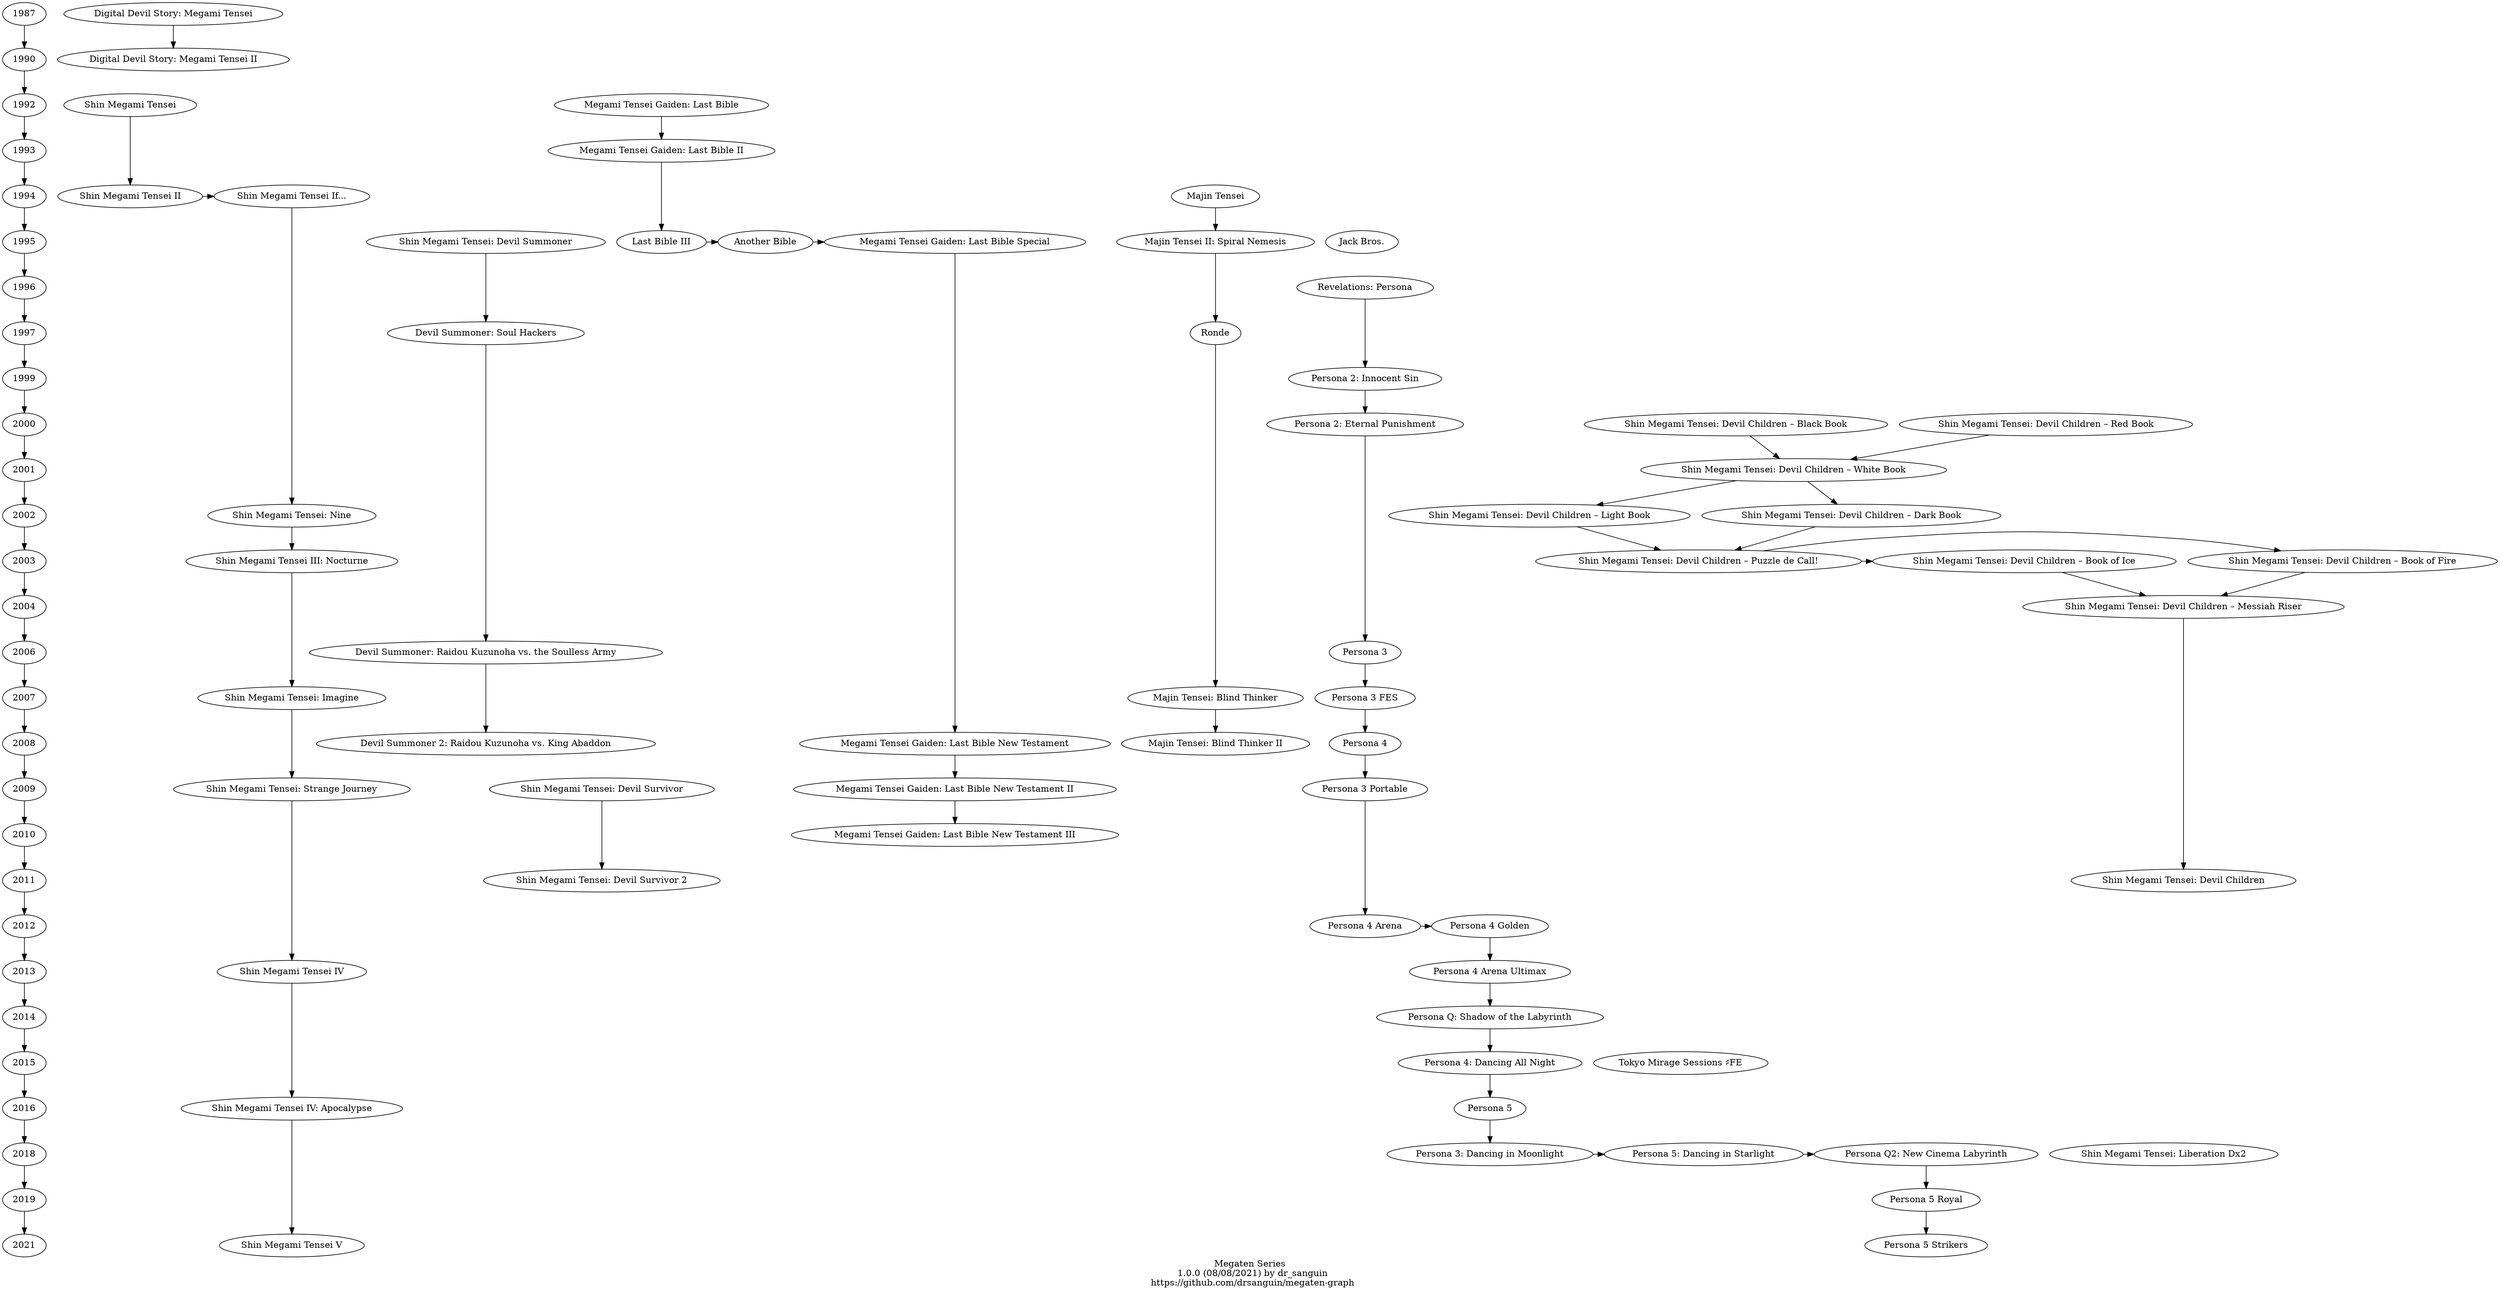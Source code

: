 /* https://en.wikipedia.org/wiki/List_of_Megami_Tensei_video_games */
digraph Megaten {
  graph [ label = "Megaten Series
  1.0.0 (08/08/2021) by dr_sanguin
  https://github.com/drsanguin/megaten-graph"
  ];

  /* Time-line */
  1987 -> 1990 -> 1992 -> 1993 -> 1994 -> 1995 -> 1996 -> 1997 -> 1999 -> 2000 -> 2001 -> 2002 -> 2003 -> 2004 -> 2006 -> 2007 -> 2008 -> 2009 -> 2010 -> 2011 -> 2012 -> 2013 -> 2014 -> 2015 -> 2016 -> 2018 -> 2019 -> 2021;

  /* Digital Devil Story: Megami Tensei */
  MT  [ label = "Digital Devil Story: Megami Tensei" ];
  MT2 [ label = "Digital Devil Story: Megami Tensei II" ];
  MT -> MT2;
  
  /* Shin Megami Tensei https://en.wikipedia.org/wiki/Megami_Tensei */
  SMT        [ label = "Shin Megami Tensei" ];
  SMT2       [ label = "Shin Megami Tensei II" ];
  SMTIf      [ label = "Shin Megami Tensei If..." ];
  SMTNine    [ label = "Shin Megami Tensei: Nine" ];
  SMT3       [ label = "Shin Megami Tensei III: Nocturne" ];
  SMTImagine [ label = "Shin Megami Tensei: Imagine" ];
  SMTSJ      [ label = "Shin Megami Tensei: Strange Journey" ];
  SMT4       [ label = "Shin Megami Tensei IV" ];
  SMT4A      [ label = "Shin Megami Tensei IV: Apocalypse" ];
  SMT5       [ label = "Shin Megami Tensei V" ];
  SMT -> SMT2 -> SMTIf -> SMTNine -> SMT3 -> SMTImagine -> SMTSJ -> SMT4 -> SMT4A -> SMT5;

  /* Devil Summoner */
  DSum   [ label = "Shin Megami Tensei: Devil Summoner" ];
  DSumSH [ label = "Devil Summoner: Soul Hackers" ];
  DSumRK [ label = "Devil Summoner: Raidou Kuzunoha vs. the Soulless Army" ];
  DSum2  [ label = "Devil Summoner 2: Raidou Kuzunoha vs. King Abaddon" ];
  DSum -> DSumSH -> DSumRK -> DSum2;

  /* Devil Survivor */
  DSurv  [ label = "Shin Megami Tensei: Devil Survivor" ];
  DSurv2 [ label = "Shin Megami Tensei: Devil Survivor 2" ];
  DSurv -> DSurv2;
  
  /* Last Bible */
  LB    [ label = "Megami Tensei Gaiden: Last Bible" ];
  LB2   [ label = "Megami Tensei Gaiden: Last Bible II" ];
  LB3   [ label = "Last Bible III" ];
  LBAB  [ label = "Another Bible" ];
  LBS   [ label = "Megami Tensei Gaiden: Last Bible Special" ];
  LBNT  [ label = "Megami Tensei Gaiden: Last Bible New Testament" ];
  LBNT2 [ label = "Megami Tensei Gaiden: Last Bible New Testament II" ];
  LBNT3 [ label = "Megami Tensei Gaiden: Last Bible New Testament III" ];
  LB -> LB2 -> LB3 -> LBAB -> LBS -> LBNT -> LBNT2 -> LBNT3;

  /* Majin Tensei */
  MajT    [ label = "Majin Tensei" ];
  MajT2   [ label = "Majin Tensei II: Spiral Nemesis" ];
  MajTR   [ label = "Ronde" ];
  MajTBT  [ label = "Majin Tensei: Blind Thinker" ];
  MajTBT2 [ label = "Majin Tensei: Blind Thinker II" ];
  MajT -> MajT2 -> MajTR -> MajTBT -> MajTBT2;

  /* Jack Bros. */
  JB [ label = "Jack Bros." ];

  /* Persona https://en.wikipedia.org/wiki/Persona_(series) */
  P1      [ label = "Revelations: Persona" ];
  P2      [ label = "Persona 2: Innocent Sin" ];
  P2EP    [ label = "Persona 2: Eternal Punishment" ];
  P3      [ label = "Persona 3"; ];
  P3FES   [ label = "Persona 3 FES" ];
  P4      [ label = "Persona 4" ];
  P3P     [ label = "Persona 3 Portable" ];
  P4Arena [ label = "Persona 4 Arena" ];
  P4G     [ label = "Persona 4 Golden" ];
  P4AU    [ label = "Persona 4 Arena Ultimax" ];
  PQ      [ label = "Persona Q: Shadow of the Labyrinth" ];
  P4D     [ label = "Persona 4: Dancing All Night" ];
  P5      [ label = "Persona 5" ];
  P3D     [ label = "Persona 3: Dancing in Moonlight" ];
  P5D     [ label = "Persona 5: Dancing in Starlight" ];
  PQ2     [ label = "Persona Q2: New Cinema Labyrinth" ];
  P5R     [ label = "Persona 5 Royal" ];
  P5S     [ label = "Persona 5 Strikers" ];
  P1 -> P2 -> P2EP -> P3 -> P3FES -> P4 -> P3P -> P4Arena -> P4G -> P4AU -> PQ -> P4D -> P5 -> P3D -> P5D -> PQ2 -> P5R -> P5S;

  /* Shin Megami Tensei: Devil Children */
  DCBB [ label = "Shin Megami Tensei: Devil Children – Black Book" ];
  DCRB [ label = "Shin Megami Tensei: Devil Children – Red Book" ];
  DCWB [ label = "Shin Megami Tensei: Devil Children – White Book" ];
  DCLB [ label = "Shin Megami Tensei: Devil Children – Light Book" ];
  DCDB [ label = "Shin Megami Tensei: Devil Children – Dark Book" ];
  DCPC [ label = "Shin Megami Tensei: Devil Children – Puzzle de Call!" ];
  DCBF [ label = "Shin Megami Tensei: Devil Children – Book of Fire" ];
  DCBI [ label = "Shin Megami Tensei: Devil Children – Book of Ice" ];
  DCMR [ label = "Shin Megami Tensei: Devil Children – Messiah Riser" ];
  DC   [ label = "Shin Megami Tensei: Devil Children" ];
  DCBB -> DCWB;
  DCRB -> DCWB;
  DCWB -> DCLB;
  DCWB -> DCDB;
  DCLB -> DCPC;
  DCDB -> DCPC;
  DCPC -> DCBF;
  DCPC -> DCBI;
  DCBF -> DCMR;
  DCBI -> DCMR;
  DCMR -> DC;

  /* Tokyo Mirage Sessions */
  TMS [ label = "Tokyo Mirage Sessions ♯FE" ];

  /* Liberation */
  Lib [ label = "Shin Megami Tensei: Liberation Dx2" ];

  /* Ranks */
  { rank = same; 1987; MT; };
  { rank = same; 1990; MT2; };
  { rank = same; 1992; SMT; LB; };
  { rank = same; 1993; LB2; };
  { rank = same; 1994; SMT2; SMTIf; MajT; };
  { rank = same; 1995; DSum; LB3; LBAB; LBS; MajT2; JB; };
  { rank = same; 1996; P1; };
  { rank = same; 1997; DSumSH; MajTR; };
  { rank = same; 1999; P2; };
  { rank = same; 2000; P2EP; DCBB; DCRB; };
  { rank = same; 2001; DCWB; };
  { rank = same; 2002; SMTNine; DCLB; DCDB; };
  { rank = same; 2003; SMT3; DCPC; DCBF; DCBI; };
  { rank = same; 2004; DCMR; };
  { rank = same; 2006; DSumRK; P3; };
  { rank = same; 2007; SMTImagine; MajTBT; P3FES; };
  { rank = same; 2008; DSum2; LBNT; MajTBT2; P4; };
  { rank = same; 2009; SMTSJ; DSurv; LBNT2; P3P; };
  { rank = same; 2010; LBNT3; };
  { rank = same; 2011; DSurv2; DC; };
  { rank = same; 2012; P4Arena; P4G; };
  { rank = same; 2013; SMT4; P4AU; };
  { rank = same; 2014; PQ; };
  { rank = same; 2015; P4D; TMS; };
  { rank = same; 2016; SMT4A; P5; };
  { rank = same; 2018; P3D; P5D; };
  { rank = same; 2018; PQ2; Lib; };
  { rank = same; 2019; P5R; };
  { rank = same; 2021; P5S; SMT5; };
}

